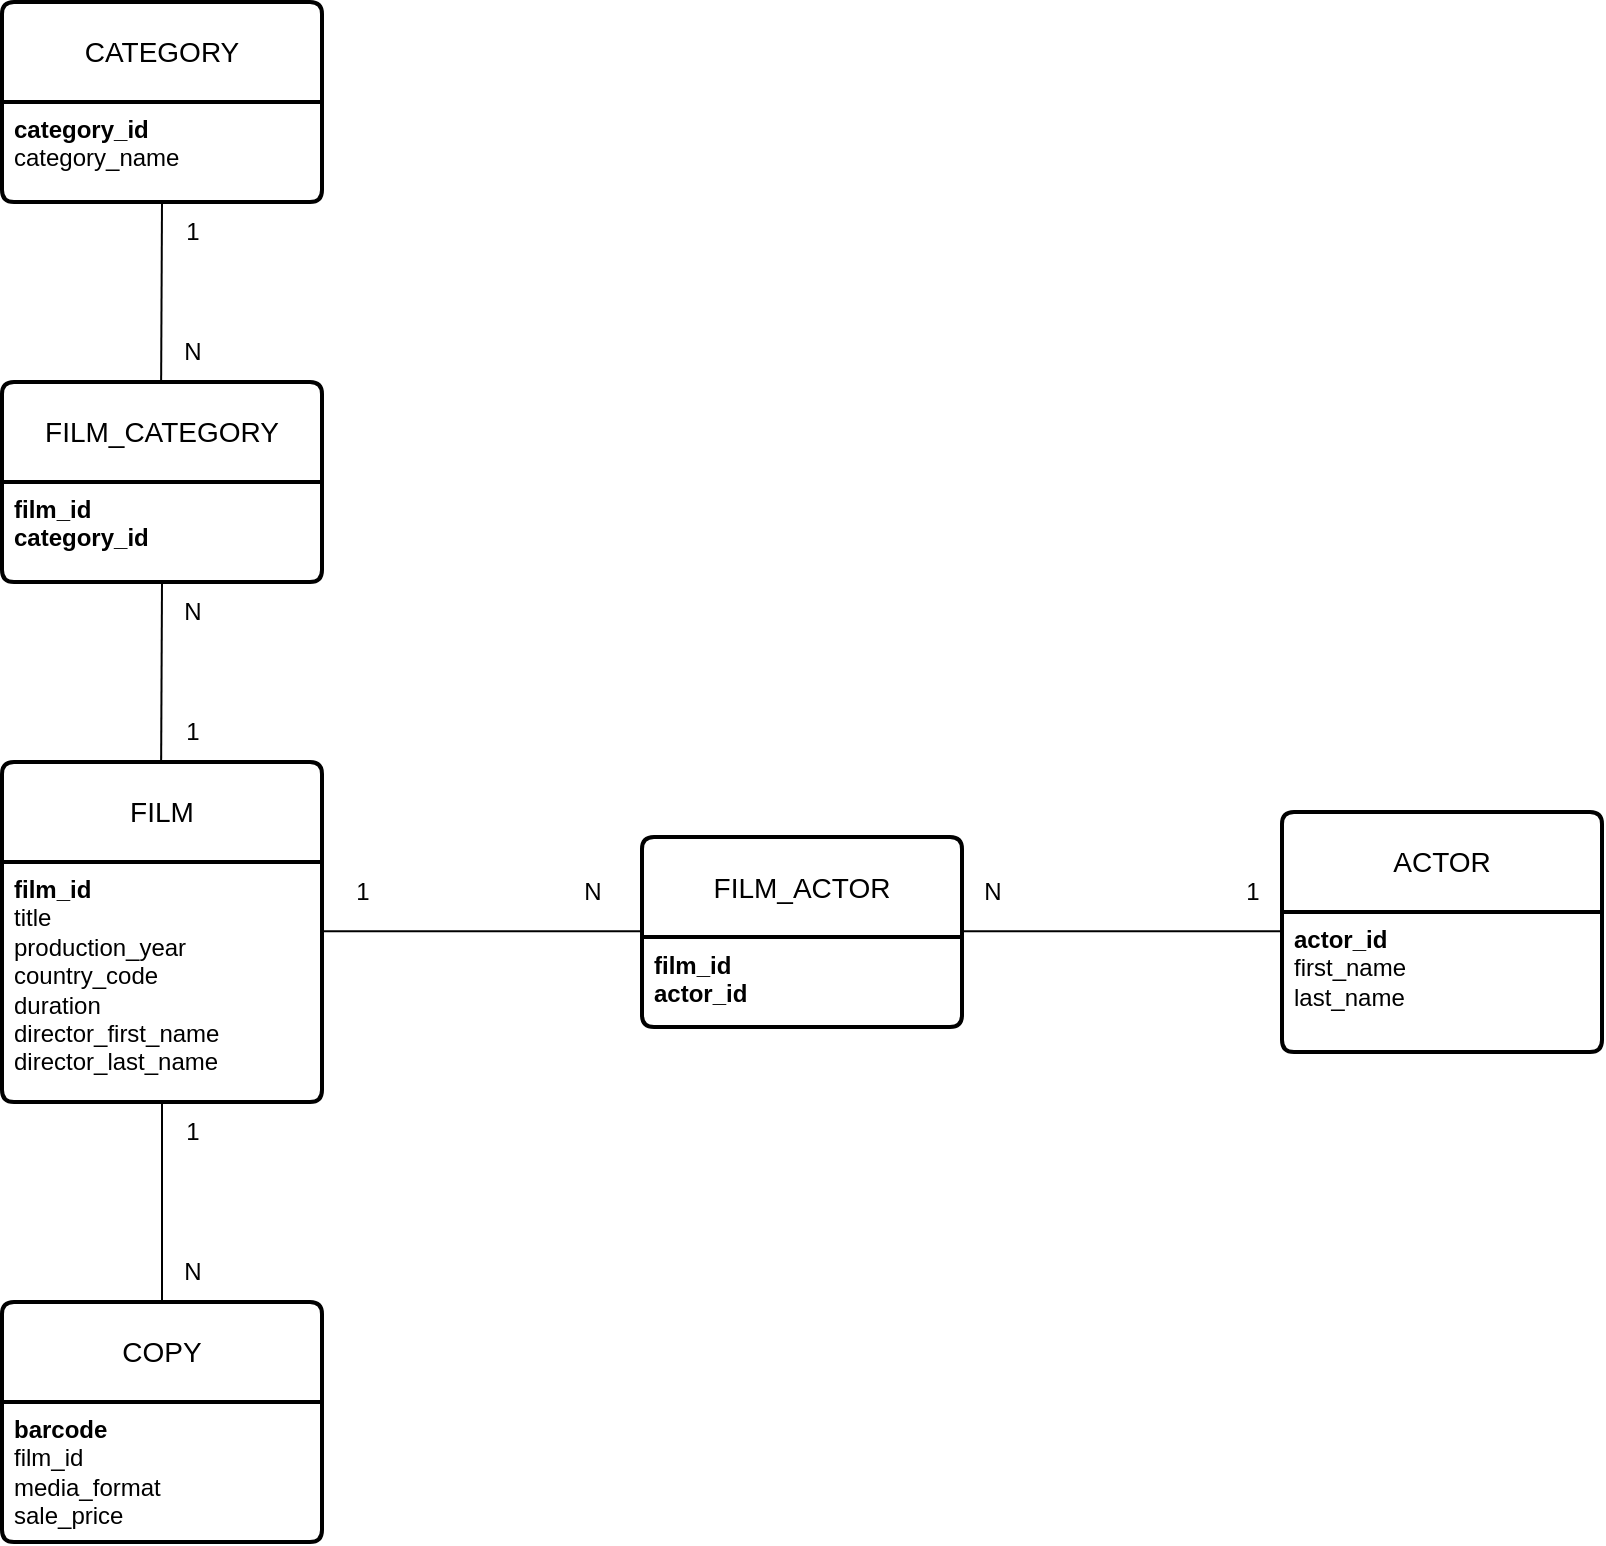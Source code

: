 <mxfile version="26.2.7">
  <diagram name="Page-1" id="uh6wIrzWJQw6uuRDmZ0N">
    <mxGraphModel dx="1405" dy="2353" grid="1" gridSize="10" guides="1" tooltips="1" connect="1" arrows="1" fold="1" page="1" pageScale="1" pageWidth="827" pageHeight="1169" math="0" shadow="0">
      <root>
        <mxCell id="0" />
        <mxCell id="1" parent="0" />
        <mxCell id="HS3_8JKeATMmWrac0AjY-1" value="FILM" style="swimlane;childLayout=stackLayout;horizontal=1;startSize=50;horizontalStack=0;rounded=1;fontSize=14;fontStyle=0;strokeWidth=2;resizeParent=0;resizeLast=1;shadow=0;dashed=0;align=center;arcSize=4;whiteSpace=wrap;html=1;" vertex="1" parent="1">
          <mxGeometry x="550" width="160" height="170" as="geometry">
            <mxRectangle x="80" y="180" width="70" height="50" as="alternateBounds" />
          </mxGeometry>
        </mxCell>
        <mxCell id="HS3_8JKeATMmWrac0AjY-2" value="&lt;b&gt;film_id&lt;/b&gt;&lt;div&gt;title&lt;/div&gt;&lt;div&gt;production_year&lt;/div&gt;&lt;div&gt;country_code&lt;/div&gt;&lt;div&gt;duration&lt;/div&gt;&lt;div&gt;director_first_name&lt;/div&gt;&lt;div&gt;director_last_name&lt;/div&gt;&lt;div&gt;&lt;br&gt;&lt;/div&gt;" style="align=left;strokeColor=none;fillColor=none;spacingLeft=4;spacingRight=4;fontSize=12;verticalAlign=top;resizable=0;rotatable=0;part=1;html=1;whiteSpace=wrap;" vertex="1" parent="HS3_8JKeATMmWrac0AjY-1">
          <mxGeometry y="50" width="160" height="120" as="geometry" />
        </mxCell>
        <mxCell id="HS3_8JKeATMmWrac0AjY-4" value="ACTOR" style="swimlane;childLayout=stackLayout;horizontal=1;startSize=50;horizontalStack=0;rounded=1;fontSize=14;fontStyle=0;strokeWidth=2;resizeParent=0;resizeLast=1;shadow=0;dashed=0;align=center;arcSize=4;whiteSpace=wrap;html=1;" vertex="1" parent="1">
          <mxGeometry x="1190" y="25" width="160" height="120" as="geometry" />
        </mxCell>
        <mxCell id="HS3_8JKeATMmWrac0AjY-5" value="&lt;b&gt;actor_id&lt;/b&gt;&lt;br&gt;&lt;div&gt;first_name&lt;br&gt;last_name&lt;/div&gt;" style="align=left;strokeColor=none;fillColor=none;spacingLeft=4;spacingRight=4;fontSize=12;verticalAlign=top;resizable=0;rotatable=0;part=1;html=1;whiteSpace=wrap;" vertex="1" parent="HS3_8JKeATMmWrac0AjY-4">
          <mxGeometry y="50" width="160" height="70" as="geometry" />
        </mxCell>
        <mxCell id="HS3_8JKeATMmWrac0AjY-6" value="FILM_ACTOR" style="swimlane;childLayout=stackLayout;horizontal=1;startSize=50;horizontalStack=0;rounded=1;fontSize=14;fontStyle=0;strokeWidth=2;resizeParent=0;resizeLast=1;shadow=0;dashed=0;align=center;arcSize=4;whiteSpace=wrap;html=1;" vertex="1" parent="1">
          <mxGeometry x="870" y="37.5" width="160" height="95" as="geometry" />
        </mxCell>
        <mxCell id="HS3_8JKeATMmWrac0AjY-7" value="&lt;b&gt;film_id&lt;/b&gt;&lt;br&gt;&lt;div&gt;&lt;b&gt;actor_id&lt;/b&gt;&lt;br&gt;&lt;/div&gt;" style="align=left;strokeColor=none;fillColor=none;spacingLeft=4;spacingRight=4;fontSize=12;verticalAlign=top;resizable=0;rotatable=0;part=1;html=1;whiteSpace=wrap;" vertex="1" parent="HS3_8JKeATMmWrac0AjY-6">
          <mxGeometry y="50" width="160" height="45" as="geometry" />
        </mxCell>
        <mxCell id="HS3_8JKeATMmWrac0AjY-9" value="" style="endArrow=none;html=1;rounded=0;exitX=1;exitY=0.5;exitDx=0;exitDy=0;entryX=0;entryY=0.5;entryDx=0;entryDy=0;" edge="1" parent="1">
          <mxGeometry width="50" height="50" relative="1" as="geometry">
            <mxPoint x="710" y="84.58" as="sourcePoint" />
            <mxPoint x="870" y="84.58" as="targetPoint" />
            <Array as="points">
              <mxPoint x="790" y="84.58" />
            </Array>
          </mxGeometry>
        </mxCell>
        <mxCell id="HS3_8JKeATMmWrac0AjY-10" value="" style="endArrow=none;html=1;rounded=0;exitX=1;exitY=0.5;exitDx=0;exitDy=0;entryX=0;entryY=0.5;entryDx=0;entryDy=0;" edge="1" parent="1">
          <mxGeometry width="50" height="50" relative="1" as="geometry">
            <mxPoint x="1030" y="84.58" as="sourcePoint" />
            <mxPoint x="1190" y="84.58" as="targetPoint" />
            <Array as="points">
              <mxPoint x="1110" y="84.58" />
            </Array>
          </mxGeometry>
        </mxCell>
        <mxCell id="HS3_8JKeATMmWrac0AjY-11" value="1" style="text;html=1;align=center;verticalAlign=middle;resizable=0;points=[];autosize=1;strokeColor=none;fillColor=none;" vertex="1" parent="1">
          <mxGeometry x="715" y="50" width="30" height="30" as="geometry" />
        </mxCell>
        <mxCell id="HS3_8JKeATMmWrac0AjY-12" value="N" style="text;html=1;align=center;verticalAlign=middle;resizable=0;points=[];autosize=1;strokeColor=none;fillColor=none;" vertex="1" parent="1">
          <mxGeometry x="830" y="50" width="30" height="30" as="geometry" />
        </mxCell>
        <mxCell id="HS3_8JKeATMmWrac0AjY-13" value="1" style="text;html=1;align=center;verticalAlign=middle;resizable=0;points=[];autosize=1;strokeColor=none;fillColor=none;" vertex="1" parent="1">
          <mxGeometry x="1160" y="50" width="30" height="30" as="geometry" />
        </mxCell>
        <mxCell id="HS3_8JKeATMmWrac0AjY-14" value="N" style="text;html=1;align=center;verticalAlign=middle;resizable=0;points=[];autosize=1;strokeColor=none;fillColor=none;" vertex="1" parent="1">
          <mxGeometry x="1030" y="50" width="30" height="30" as="geometry" />
        </mxCell>
        <mxCell id="HS3_8JKeATMmWrac0AjY-15" value="COPY" style="swimlane;childLayout=stackLayout;horizontal=1;startSize=50;horizontalStack=0;rounded=1;fontSize=14;fontStyle=0;strokeWidth=2;resizeParent=0;resizeLast=1;shadow=0;dashed=0;align=center;arcSize=4;whiteSpace=wrap;html=1;" vertex="1" parent="1">
          <mxGeometry x="550" y="270" width="160" height="120" as="geometry" />
        </mxCell>
        <mxCell id="HS3_8JKeATMmWrac0AjY-16" value="&lt;div&gt;&lt;b&gt;barcode&lt;/b&gt;&lt;br&gt;&lt;/div&gt;&lt;div&gt;film_id&lt;/div&gt;&lt;div&gt;media_format&lt;/div&gt;&lt;div&gt;sale_price&lt;/div&gt;" style="align=left;strokeColor=none;fillColor=none;spacingLeft=4;spacingRight=4;fontSize=12;verticalAlign=top;resizable=0;rotatable=0;part=1;html=1;whiteSpace=wrap;" vertex="1" parent="HS3_8JKeATMmWrac0AjY-15">
          <mxGeometry y="50" width="160" height="70" as="geometry" />
        </mxCell>
        <mxCell id="HS3_8JKeATMmWrac0AjY-19" value="CATEGORY" style="swimlane;childLayout=stackLayout;horizontal=1;startSize=50;horizontalStack=0;rounded=1;fontSize=14;fontStyle=0;strokeWidth=2;resizeParent=0;resizeLast=1;shadow=0;dashed=0;align=center;arcSize=4;whiteSpace=wrap;html=1;" vertex="1" parent="1">
          <mxGeometry x="550" y="-380" width="160" height="100" as="geometry" />
        </mxCell>
        <mxCell id="HS3_8JKeATMmWrac0AjY-20" value="&lt;div&gt;&lt;b&gt;category_id&lt;/b&gt;&lt;/div&gt;&lt;div&gt;category_name&lt;/div&gt;" style="align=left;strokeColor=none;fillColor=none;spacingLeft=4;spacingRight=4;fontSize=12;verticalAlign=top;resizable=0;rotatable=0;part=1;html=1;whiteSpace=wrap;" vertex="1" parent="HS3_8JKeATMmWrac0AjY-19">
          <mxGeometry y="50" width="160" height="50" as="geometry" />
        </mxCell>
        <mxCell id="HS3_8JKeATMmWrac0AjY-21" style="edgeStyle=orthogonalEdgeStyle;rounded=0;orthogonalLoop=1;jettySize=auto;html=1;exitX=0.5;exitY=1;exitDx=0;exitDy=0;" edge="1" parent="HS3_8JKeATMmWrac0AjY-19" source="HS3_8JKeATMmWrac0AjY-20" target="HS3_8JKeATMmWrac0AjY-20">
          <mxGeometry relative="1" as="geometry" />
        </mxCell>
        <mxCell id="HS3_8JKeATMmWrac0AjY-22" value="FILM_CATEGORY" style="swimlane;childLayout=stackLayout;horizontal=1;startSize=50;horizontalStack=0;rounded=1;fontSize=14;fontStyle=0;strokeWidth=2;resizeParent=0;resizeLast=1;shadow=0;dashed=0;align=center;arcSize=4;whiteSpace=wrap;html=1;" vertex="1" parent="1">
          <mxGeometry x="550" y="-190" width="160" height="100" as="geometry" />
        </mxCell>
        <mxCell id="HS3_8JKeATMmWrac0AjY-23" value="&lt;div&gt;&lt;span style=&quot;background-color: transparent; color: light-dark(rgb(0, 0, 0), rgb(255, 255, 255));&quot;&gt;&lt;b&gt;film_id&lt;/b&gt;&lt;/span&gt;&lt;/div&gt;&lt;div&gt;&lt;span style=&quot;background-color: transparent; color: light-dark(rgb(0, 0, 0), rgb(255, 255, 255));&quot;&gt;&lt;b&gt;category_id&lt;/b&gt;&lt;/span&gt;&lt;/div&gt;" style="align=left;strokeColor=none;fillColor=none;spacingLeft=4;spacingRight=4;fontSize=12;verticalAlign=top;resizable=0;rotatable=0;part=1;html=1;whiteSpace=wrap;" vertex="1" parent="HS3_8JKeATMmWrac0AjY-22">
          <mxGeometry y="50" width="160" height="50" as="geometry" />
        </mxCell>
        <mxCell id="HS3_8JKeATMmWrac0AjY-24" style="edgeStyle=orthogonalEdgeStyle;rounded=0;orthogonalLoop=1;jettySize=auto;html=1;exitX=0.5;exitY=1;exitDx=0;exitDy=0;" edge="1" parent="HS3_8JKeATMmWrac0AjY-22" source="HS3_8JKeATMmWrac0AjY-23" target="HS3_8JKeATMmWrac0AjY-23">
          <mxGeometry relative="1" as="geometry" />
        </mxCell>
        <mxCell id="HS3_8JKeATMmWrac0AjY-25" value="" style="endArrow=none;html=1;rounded=0;entryX=0.5;entryY=1;entryDx=0;entryDy=0;exitX=0.5;exitY=0;exitDx=0;exitDy=0;" edge="1" parent="1" source="HS3_8JKeATMmWrac0AjY-15" target="HS3_8JKeATMmWrac0AjY-2">
          <mxGeometry width="50" height="50" relative="1" as="geometry">
            <mxPoint x="750" y="260" as="sourcePoint" />
            <mxPoint x="800" y="210" as="targetPoint" />
          </mxGeometry>
        </mxCell>
        <mxCell id="HS3_8JKeATMmWrac0AjY-26" value="1" style="text;html=1;align=center;verticalAlign=middle;resizable=0;points=[];autosize=1;strokeColor=none;fillColor=none;" vertex="1" parent="1">
          <mxGeometry x="630" y="170" width="30" height="30" as="geometry" />
        </mxCell>
        <mxCell id="HS3_8JKeATMmWrac0AjY-27" value="N" style="text;html=1;align=center;verticalAlign=middle;resizable=0;points=[];autosize=1;strokeColor=none;fillColor=none;" vertex="1" parent="1">
          <mxGeometry x="630" y="240" width="30" height="30" as="geometry" />
        </mxCell>
        <mxCell id="HS3_8JKeATMmWrac0AjY-29" value="" style="endArrow=none;html=1;rounded=0;exitX=0.5;exitY=0;exitDx=0;exitDy=0;" edge="1" parent="1">
          <mxGeometry width="50" height="50" relative="1" as="geometry">
            <mxPoint x="629.57" as="sourcePoint" />
            <mxPoint x="630" y="-90" as="targetPoint" />
          </mxGeometry>
        </mxCell>
        <mxCell id="HS3_8JKeATMmWrac0AjY-30" value="1" style="text;html=1;align=center;verticalAlign=middle;resizable=0;points=[];autosize=1;strokeColor=none;fillColor=none;" vertex="1" parent="1">
          <mxGeometry x="630" y="-30" width="30" height="30" as="geometry" />
        </mxCell>
        <mxCell id="HS3_8JKeATMmWrac0AjY-31" value="N" style="text;html=1;align=center;verticalAlign=middle;resizable=0;points=[];autosize=1;strokeColor=none;fillColor=none;" vertex="1" parent="1">
          <mxGeometry x="630" y="-90" width="30" height="30" as="geometry" />
        </mxCell>
        <mxCell id="HS3_8JKeATMmWrac0AjY-32" value="" style="endArrow=none;html=1;rounded=0;exitX=0.5;exitY=0;exitDx=0;exitDy=0;" edge="1" parent="1">
          <mxGeometry width="50" height="50" relative="1" as="geometry">
            <mxPoint x="629.57" y="-190" as="sourcePoint" />
            <mxPoint x="630" y="-280" as="targetPoint" />
          </mxGeometry>
        </mxCell>
        <mxCell id="HS3_8JKeATMmWrac0AjY-33" value="1" style="text;html=1;align=center;verticalAlign=middle;resizable=0;points=[];autosize=1;strokeColor=none;fillColor=none;" vertex="1" parent="1">
          <mxGeometry x="630" y="-280" width="30" height="30" as="geometry" />
        </mxCell>
        <mxCell id="HS3_8JKeATMmWrac0AjY-34" value="N" style="text;html=1;align=center;verticalAlign=middle;resizable=0;points=[];autosize=1;strokeColor=none;fillColor=none;" vertex="1" parent="1">
          <mxGeometry x="630" y="-220" width="30" height="30" as="geometry" />
        </mxCell>
      </root>
    </mxGraphModel>
  </diagram>
</mxfile>
